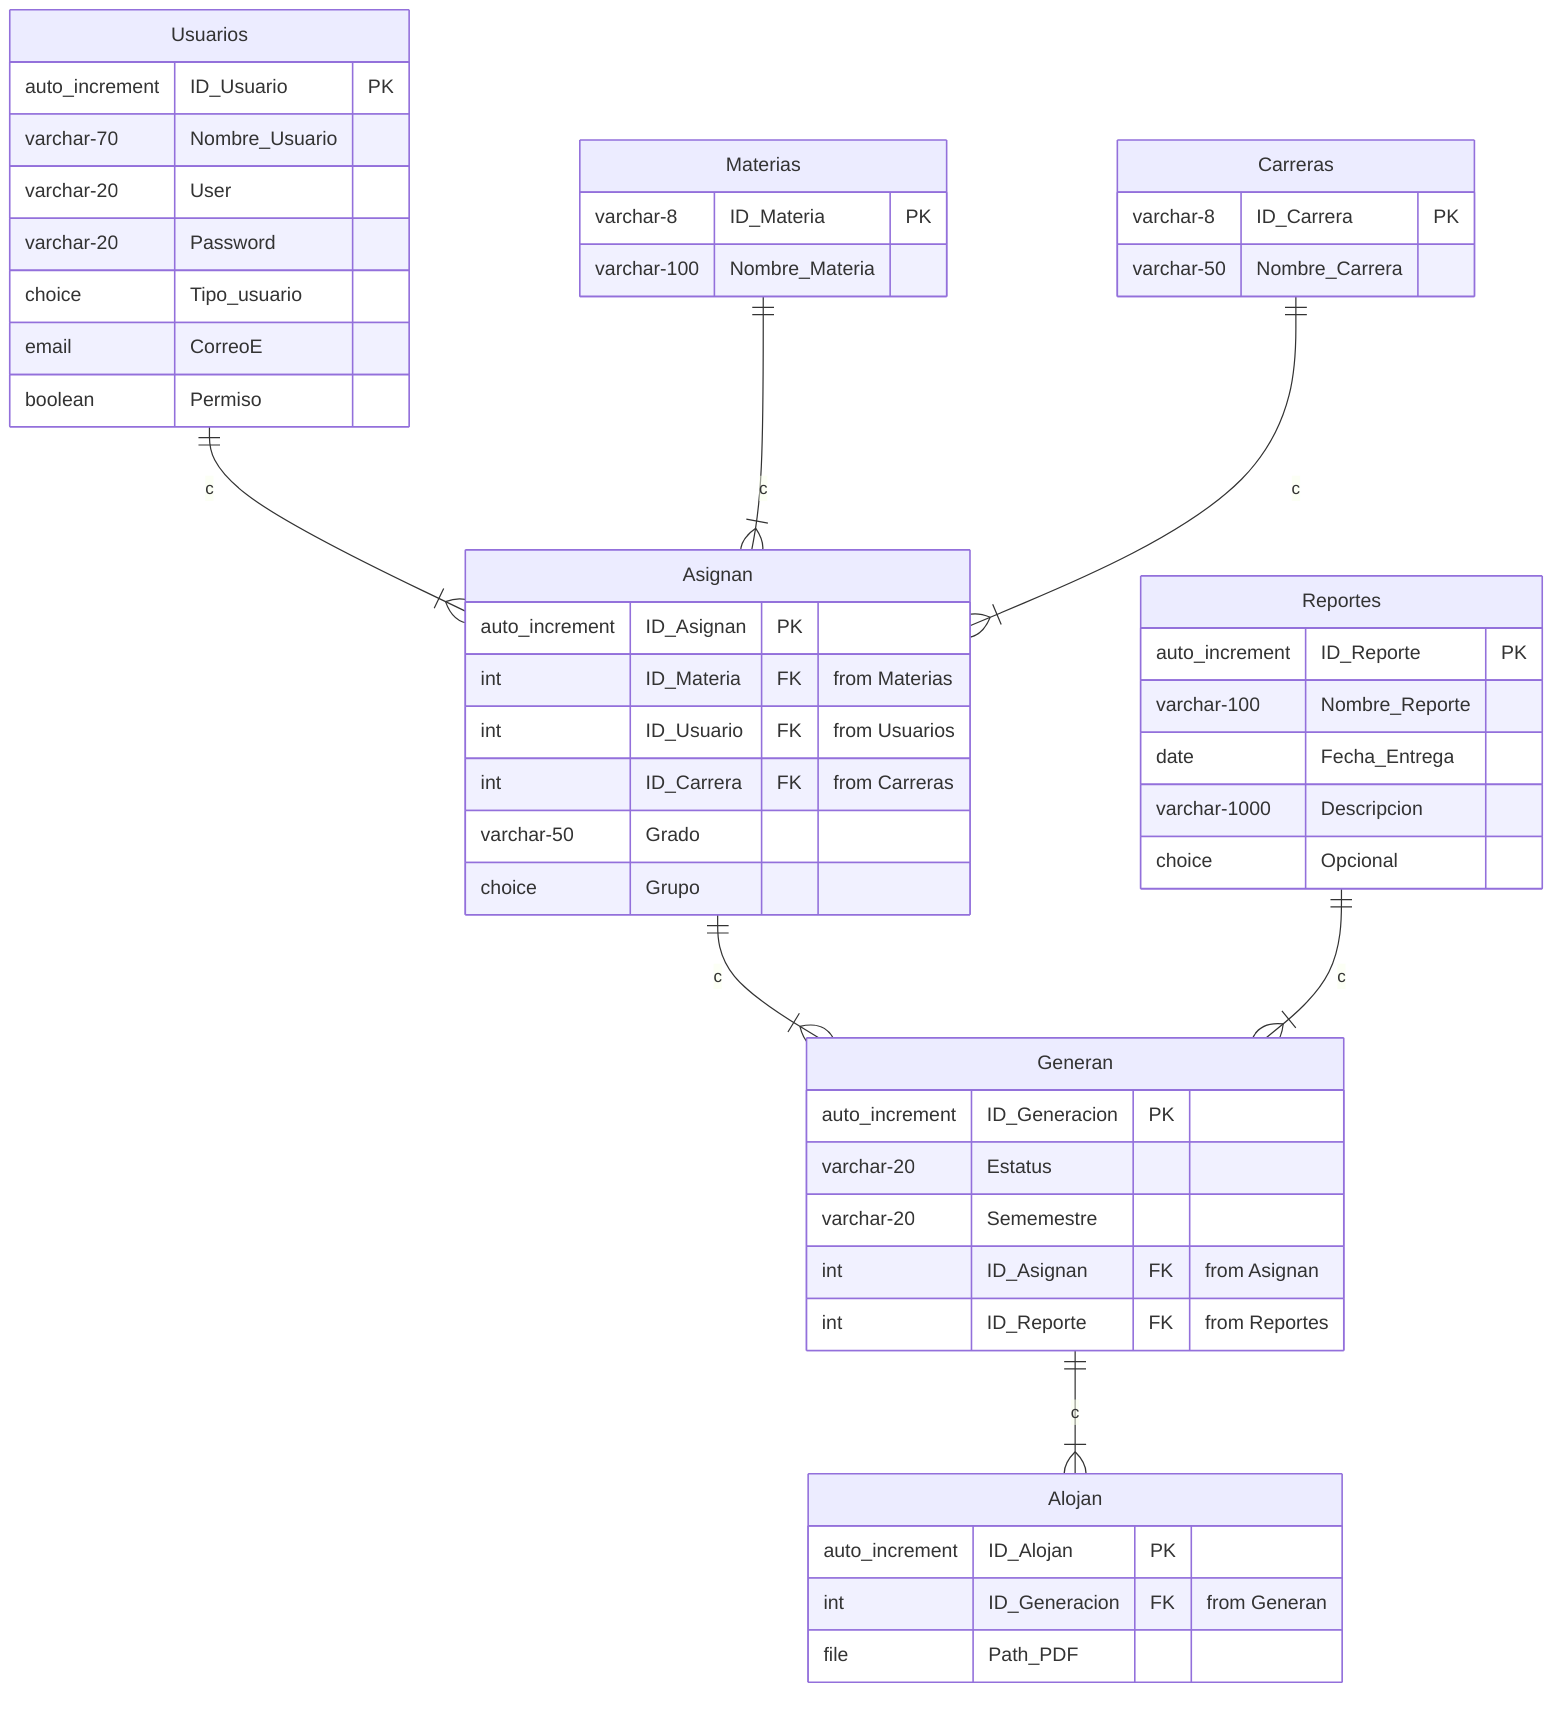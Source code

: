 erDiagram

Usuarios {
    auto_increment ID_Usuario PK
    varchar-70 Nombre_Usuario
    varchar-20 User
    varchar-20 Password
    choice Tipo_usuario
    email CorreoE
    boolean Permiso
}

Reportes {
    auto_increment ID_Reporte PK
    varchar-100 Nombre_Reporte
    date Fecha_Entrega
    varchar-1000 Descripcion
    choice Opcional
} 

Materias {
    varchar-8 ID_Materia PK
    varchar-100 Nombre_Materia    
}


Generan {
    auto_increment ID_Generacion PK
    varchar-20 Estatus
    varchar-20 Sememestre
    int ID_Asignan FK "from Asignan"
    int ID_Reporte FK "from Reportes"
}

Carreras {
    varchar-8 ID_Carrera PK
    varchar-50 Nombre_Carrera
}

Asignan {
    auto_increment ID_Asignan PK
    int ID_Materia FK "from Materias"
    int ID_Usuario FK "from Usuarios"
    int ID_Carrera FK "from Carreras"
    varchar-50 Grado
    choice Grupo
}



Alojan {
    auto_increment ID_Alojan PK
    int ID_Generacion FK " from Generan"
    file Path_PDF
}

Usuarios ||--|{ Asignan: c 
Materias ||--|{ Asignan: c 
Asignan ||-- |{ Generan: c
Reportes ||--|{ Generan: c
Carreras||--|{Asignan: c
Generan||--|{Alojan: c